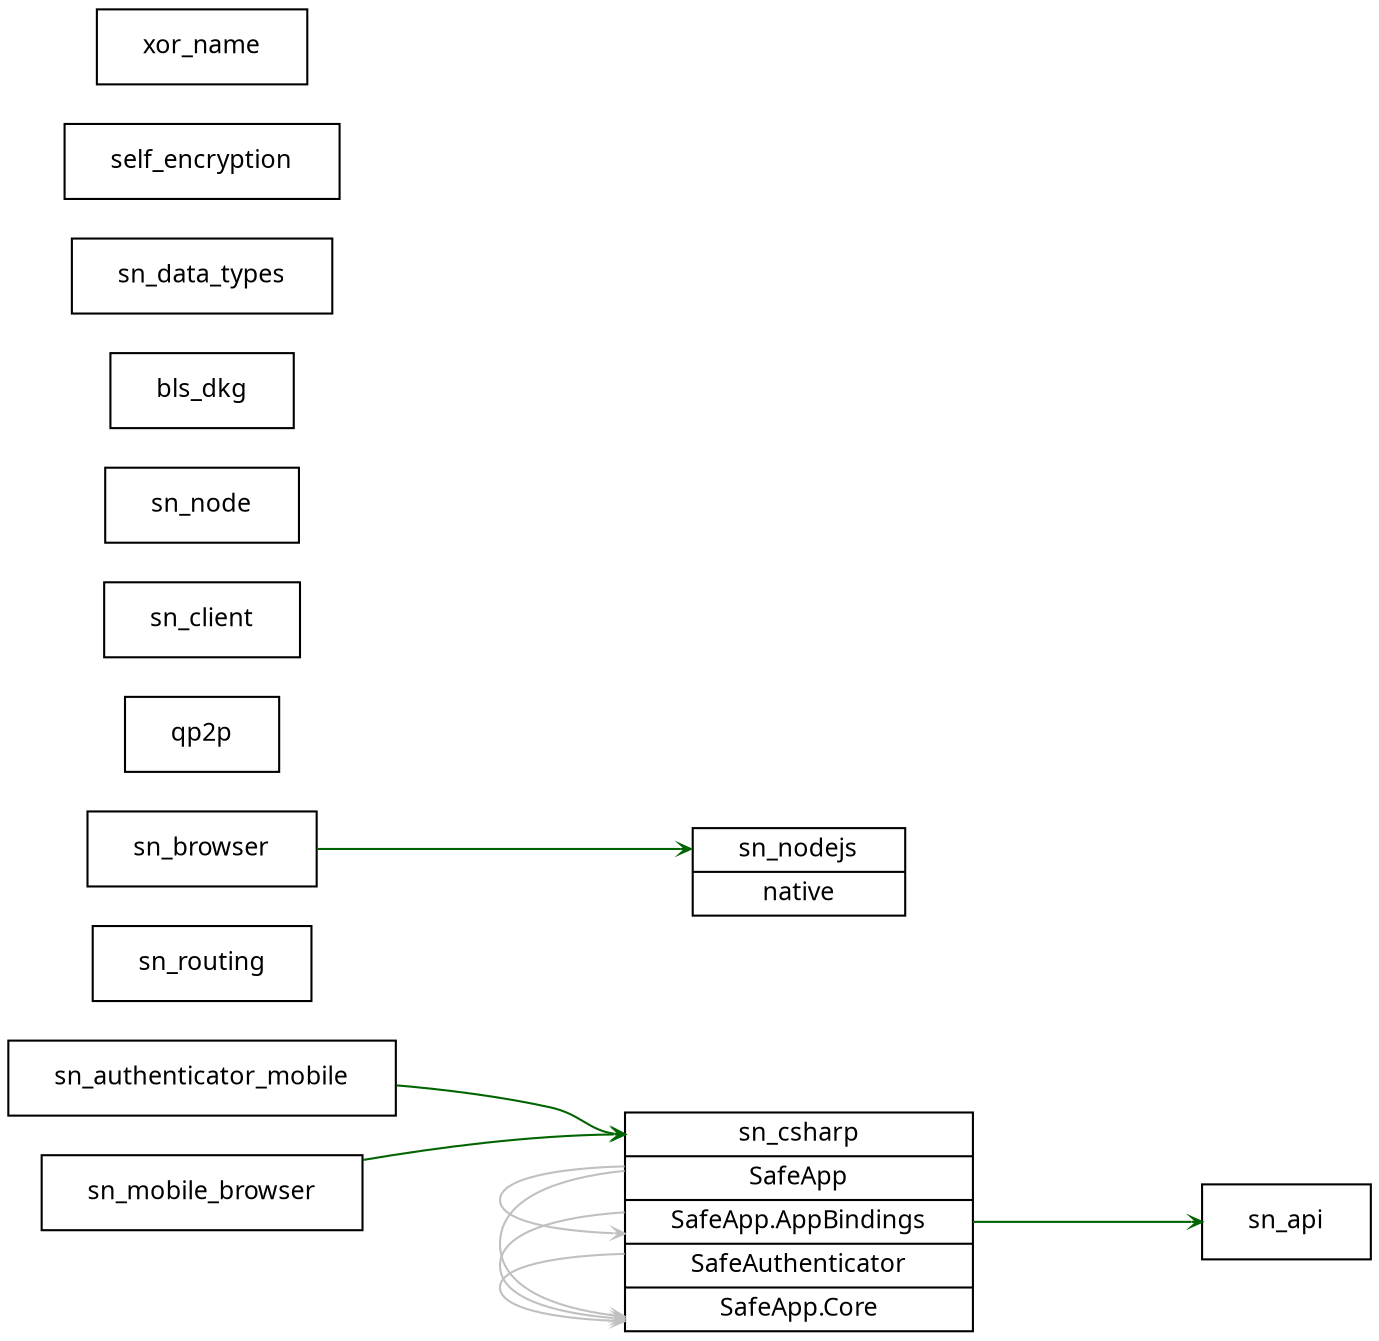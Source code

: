 digraph g {
  stylesheet = "./db.css"
  graph[
    rankdir = "LR"
    splines = "spline"
  ];
  node[
    fontsize = "12"
    margin = "0.3,0.06"
    fontname = "verdana"
    shape = "record"
  ];
  edge[
    minlen=3
    color="DarkGreen"
    arrowhead="vee"
    arrowsize=0.5
  ];

"sn_authenticator_mobile" [
  label = "<K_sn_authenticator_mobile> \N"
]

"sn_api" [
  label = "\N"
]

"sn_routing" [
  label = "<K_sn_routing> \N"
]

"sn_browser" [
  label = "<K_sn_browser> \N"
]

"sn_csharp" [
  label = "<K_sn_csharp> \N|<K_SafeApp> SafeApp|<K_SafeApp.AppBindings> SafeApp.AppBindings|<K_SafeAuthenticator> SafeAuthenticator|<K_SafeApp.Core> SafeApp.Core"
]

"sn_nodejs" [
  label = "<K_sn_nodejs> \N|<K_native> native"
]

"qp2p" [
  label = "<K_qp2p> \N"
]

"sn_client" [
  label = "<K_sn_client> \N"
]

"sn_node" [
  label = "<K_sn_node> \N"
]

"bls_dkg" [
  label = "<K_bls_dkg> \N"
]

"sn_mobile_browser" [
  label = "<K_sn_mobile_browser> \N"
]

"sn_data_types" [
  label = "<K_sn_data_types> \N"
]

"self_encryption" [
  label = "<K_self_encryption> \N"
]

"xor_name" [
  label = "<K_xor_name> \N"
]

"sn_authenticator_mobile":"K_sn_authenticator_mobile" -> "sn_csharp":"K_sn_csharp"
"sn_csharp":"K_SafeAuthenticator" -> "sn_csharp":"K_SafeApp.Core"	[color="grey"]
"sn_csharp":"K_SafeApp.AppBindings" -> "sn_csharp":"K_SafeApp.Core"	[color="grey"]
"sn_csharp":"K_SafeApp.AppBindings" -> "sn_api":"K_sn_api"
"sn_browser":"K_sn_browser" -> "sn_nodejs":"K_sn_nodejs"
"sn_csharp":"K_SafeApp" -> "sn_csharp":"K_SafeApp.AppBindings"	[color="grey"]
"sn_csharp":"K_SafeApp" -> "sn_csharp":"K_SafeApp.Core"	[color="grey"]
"sn_mobile_browser":"K_sn_mobile_browser" -> "sn_csharp":"K_sn_csharp"
}
